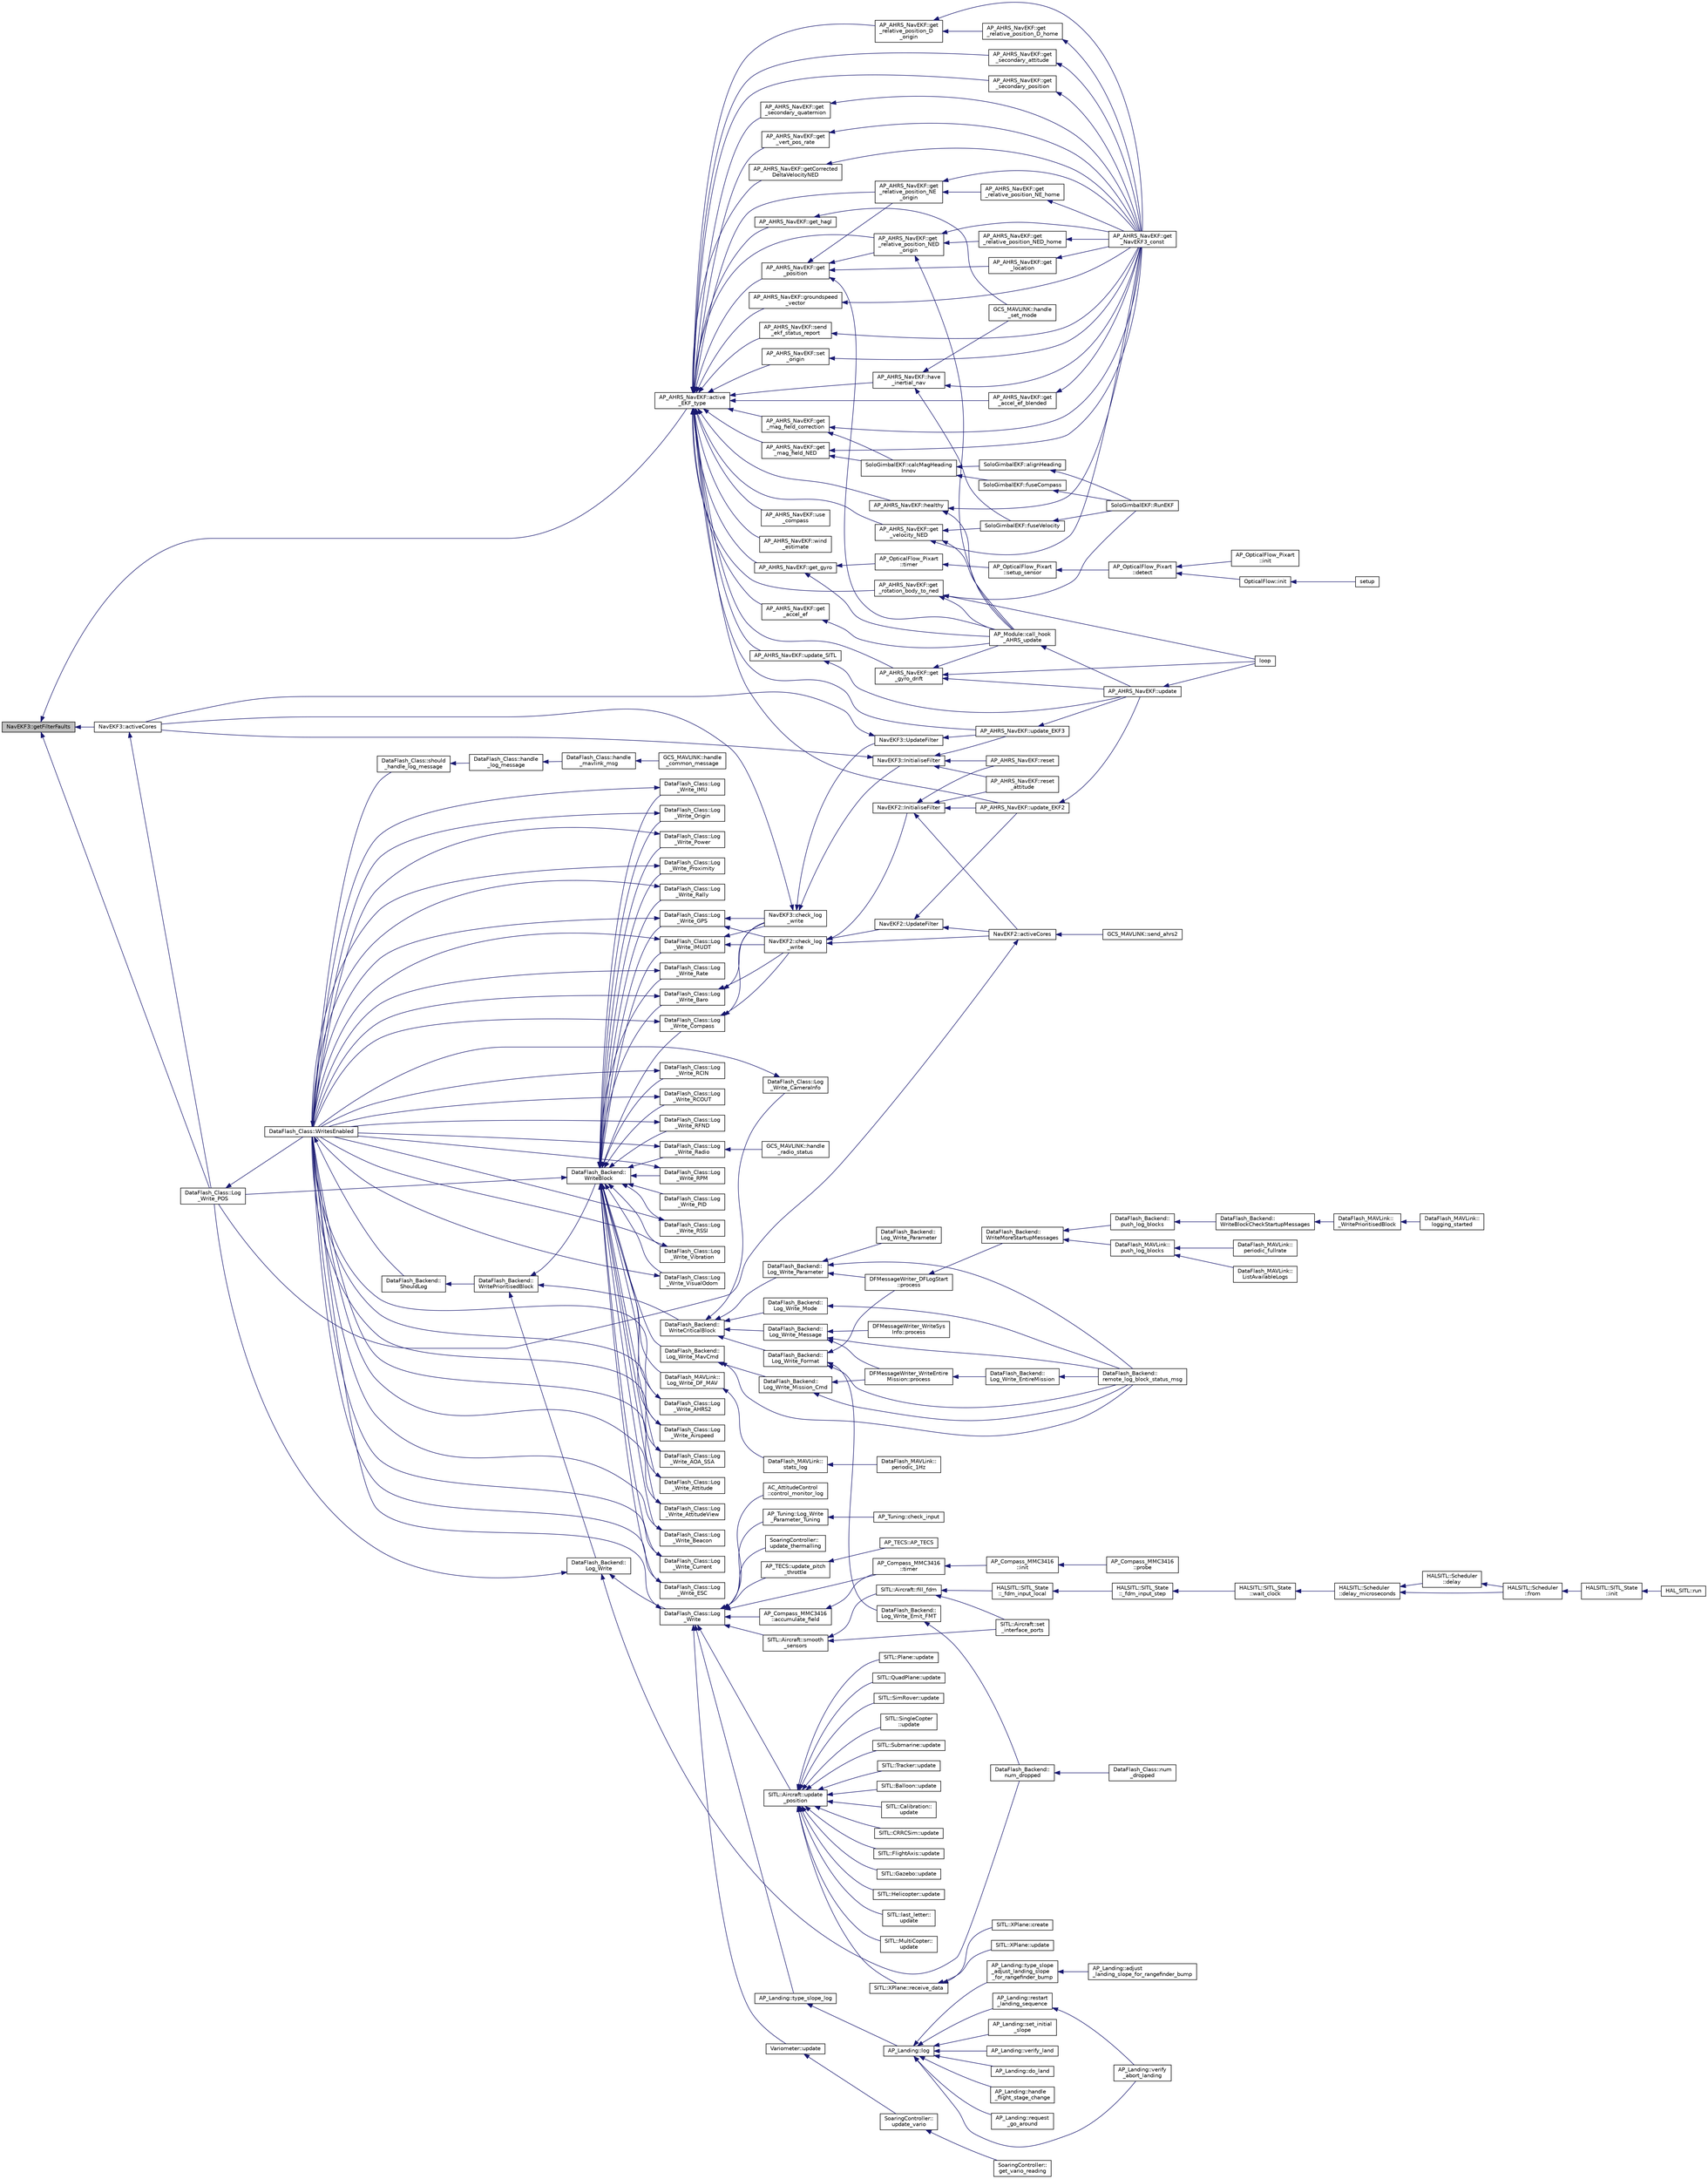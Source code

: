 digraph "NavEKF3::getFilterFaults"
{
 // INTERACTIVE_SVG=YES
  edge [fontname="Helvetica",fontsize="10",labelfontname="Helvetica",labelfontsize="10"];
  node [fontname="Helvetica",fontsize="10",shape=record];
  rankdir="LR";
  Node1 [label="NavEKF3::getFilterFaults",height=0.2,width=0.4,color="black", fillcolor="grey75", style="filled", fontcolor="black"];
  Node1 -> Node2 [dir="back",color="midnightblue",fontsize="10",style="solid",fontname="Helvetica"];
  Node2 [label="AP_AHRS_NavEKF::active\l_EKF_type",height=0.2,width=0.4,color="black", fillcolor="white", style="filled",URL="$classAP__AHRS__NavEKF.html#ac849e412241650c1161a3fec6c1fa822"];
  Node2 -> Node3 [dir="back",color="midnightblue",fontsize="10",style="solid",fontname="Helvetica"];
  Node3 [label="AP_AHRS_NavEKF::get\l_accel_ef",height=0.2,width=0.4,color="black", fillcolor="white", style="filled",URL="$classAP__AHRS__NavEKF.html#a82799df5d89a59f69be9260a5ad042b7"];
  Node3 -> Node4 [dir="back",color="midnightblue",fontsize="10",style="solid",fontname="Helvetica"];
  Node4 [label="AP_Module::call_hook\l_AHRS_update",height=0.2,width=0.4,color="black", fillcolor="white", style="filled",URL="$classAP__Module.html#a9b4f06b2556a122f11b92b7b29d462c4"];
  Node4 -> Node5 [dir="back",color="midnightblue",fontsize="10",style="solid",fontname="Helvetica"];
  Node5 [label="AP_AHRS_NavEKF::update",height=0.2,width=0.4,color="black", fillcolor="white", style="filled",URL="$classAP__AHRS__NavEKF.html#ac8111979c5dc37a55b2c50818534ea52"];
  Node5 -> Node6 [dir="back",color="midnightblue",fontsize="10",style="solid",fontname="Helvetica"];
  Node6 [label="loop",height=0.2,width=0.4,color="black", fillcolor="white", style="filled",URL="$AHRS__Test_8cpp.html#afe461d27b9c48d5921c00d521181f12f"];
  Node2 -> Node7 [dir="back",color="midnightblue",fontsize="10",style="solid",fontname="Helvetica"];
  Node7 [label="AP_AHRS_NavEKF::get\l_accel_ef_blended",height=0.2,width=0.4,color="black", fillcolor="white", style="filled",URL="$classAP__AHRS__NavEKF.html#a29f2bfb30bc3055de826a917ff6da4c0"];
  Node7 -> Node8 [dir="back",color="midnightblue",fontsize="10",style="solid",fontname="Helvetica"];
  Node8 [label="AP_AHRS_NavEKF::get\l_NavEKF3_const",height=0.2,width=0.4,color="black", fillcolor="white", style="filled",URL="$classAP__AHRS__NavEKF.html#add98225e5350abab51cccd311f5496c3"];
  Node2 -> Node9 [dir="back",color="midnightblue",fontsize="10",style="solid",fontname="Helvetica"];
  Node9 [label="AP_AHRS_NavEKF::get_gyro",height=0.2,width=0.4,color="black", fillcolor="white", style="filled",URL="$classAP__AHRS__NavEKF.html#a86244462b889fe1b5a69c438a2cdbd46"];
  Node9 -> Node4 [dir="back",color="midnightblue",fontsize="10",style="solid",fontname="Helvetica"];
  Node9 -> Node10 [dir="back",color="midnightblue",fontsize="10",style="solid",fontname="Helvetica"];
  Node10 [label="AP_OpticalFlow_Pixart\l::timer",height=0.2,width=0.4,color="black", fillcolor="white", style="filled",URL="$classAP__OpticalFlow__Pixart.html#aa5a9a9181bb1cc9339052a67274c379f"];
  Node10 -> Node11 [dir="back",color="midnightblue",fontsize="10",style="solid",fontname="Helvetica"];
  Node11 [label="AP_OpticalFlow_Pixart\l::setup_sensor",height=0.2,width=0.4,color="black", fillcolor="white", style="filled",URL="$classAP__OpticalFlow__Pixart.html#aea9f11acda2429444b7726d70f1ec947"];
  Node11 -> Node12 [dir="back",color="midnightblue",fontsize="10",style="solid",fontname="Helvetica"];
  Node12 [label="AP_OpticalFlow_Pixart\l::detect",height=0.2,width=0.4,color="black", fillcolor="white", style="filled",URL="$classAP__OpticalFlow__Pixart.html#afec8fda2ea0fbe200eb0a3f3b8630838"];
  Node12 -> Node13 [dir="back",color="midnightblue",fontsize="10",style="solid",fontname="Helvetica"];
  Node13 [label="AP_OpticalFlow_Pixart\l::init",height=0.2,width=0.4,color="black", fillcolor="white", style="filled",URL="$classAP__OpticalFlow__Pixart.html#abfa444a6b73d762c4e920943035411b0"];
  Node12 -> Node14 [dir="back",color="midnightblue",fontsize="10",style="solid",fontname="Helvetica"];
  Node14 [label="OpticalFlow::init",height=0.2,width=0.4,color="black", fillcolor="white", style="filled",URL="$classOpticalFlow.html#a38bb66f6104e140e3ca46aa1129c43ae"];
  Node14 -> Node15 [dir="back",color="midnightblue",fontsize="10",style="solid",fontname="Helvetica"];
  Node15 [label="setup",height=0.2,width=0.4,color="black", fillcolor="white", style="filled",URL="$AP__OpticalFlow__test_8cpp.html#a4fc01d736fe50cf5b977f755b675f11d"];
  Node2 -> Node16 [dir="back",color="midnightblue",fontsize="10",style="solid",fontname="Helvetica"];
  Node16 [label="AP_AHRS_NavEKF::get\l_gyro_drift",height=0.2,width=0.4,color="black", fillcolor="white", style="filled",URL="$classAP__AHRS__NavEKF.html#a355d8890ddfaadaa9d8f694f780afbe6"];
  Node16 -> Node4 [dir="back",color="midnightblue",fontsize="10",style="solid",fontname="Helvetica"];
  Node16 -> Node6 [dir="back",color="midnightblue",fontsize="10",style="solid",fontname="Helvetica"];
  Node16 -> Node5 [dir="back",color="midnightblue",fontsize="10",style="solid",fontname="Helvetica"];
  Node2 -> Node17 [dir="back",color="midnightblue",fontsize="10",style="solid",fontname="Helvetica"];
  Node17 [label="AP_AHRS_NavEKF::get_hagl",height=0.2,width=0.4,color="black", fillcolor="white", style="filled",URL="$classAP__AHRS__NavEKF.html#a8373c6e3ed25185ed2442ee77d9a622c"];
  Node17 -> Node18 [dir="back",color="midnightblue",fontsize="10",style="solid",fontname="Helvetica"];
  Node18 [label="GCS_MAVLINK::handle\l_set_mode",height=0.2,width=0.4,color="black", fillcolor="white", style="filled",URL="$structGCS__MAVLINK.html#a284d41b2654611c5ca0041a2913dced8"];
  Node2 -> Node19 [dir="back",color="midnightblue",fontsize="10",style="solid",fontname="Helvetica"];
  Node19 [label="AP_AHRS_NavEKF::get\l_mag_field_correction",height=0.2,width=0.4,color="black", fillcolor="white", style="filled",URL="$classAP__AHRS__NavEKF.html#a27b7fa53666efbe33a5b30ec75d060b4"];
  Node19 -> Node20 [dir="back",color="midnightblue",fontsize="10",style="solid",fontname="Helvetica"];
  Node20 [label="SoloGimbalEKF::calcMagHeading\lInnov",height=0.2,width=0.4,color="black", fillcolor="white", style="filled",URL="$classSoloGimbalEKF.html#a84f878df87ed6057c63306b2c16e8c22"];
  Node20 -> Node21 [dir="back",color="midnightblue",fontsize="10",style="solid",fontname="Helvetica"];
  Node21 [label="SoloGimbalEKF::fuseCompass",height=0.2,width=0.4,color="black", fillcolor="white", style="filled",URL="$classSoloGimbalEKF.html#af7f8f4cca1a21c25d200b9360d669578"];
  Node21 -> Node22 [dir="back",color="midnightblue",fontsize="10",style="solid",fontname="Helvetica"];
  Node22 [label="SoloGimbalEKF::RunEKF",height=0.2,width=0.4,color="black", fillcolor="white", style="filled",URL="$classSoloGimbalEKF.html#a3be12acb5c78532662967b12d611800b"];
  Node20 -> Node23 [dir="back",color="midnightblue",fontsize="10",style="solid",fontname="Helvetica"];
  Node23 [label="SoloGimbalEKF::alignHeading",height=0.2,width=0.4,color="black", fillcolor="white", style="filled",URL="$classSoloGimbalEKF.html#ae3a2e7a2ef3021289c6919ab9613fe14"];
  Node23 -> Node22 [dir="back",color="midnightblue",fontsize="10",style="solid",fontname="Helvetica"];
  Node19 -> Node8 [dir="back",color="midnightblue",fontsize="10",style="solid",fontname="Helvetica"];
  Node2 -> Node24 [dir="back",color="midnightblue",fontsize="10",style="solid",fontname="Helvetica"];
  Node24 [label="AP_AHRS_NavEKF::get\l_mag_field_NED",height=0.2,width=0.4,color="black", fillcolor="white", style="filled",URL="$classAP__AHRS__NavEKF.html#a6017bcccb0a11f039b2f8e052ea2b263"];
  Node24 -> Node20 [dir="back",color="midnightblue",fontsize="10",style="solid",fontname="Helvetica"];
  Node24 -> Node8 [dir="back",color="midnightblue",fontsize="10",style="solid",fontname="Helvetica"];
  Node2 -> Node25 [dir="back",color="midnightblue",fontsize="10",style="solid",fontname="Helvetica"];
  Node25 [label="AP_AHRS_NavEKF::get\l_position",height=0.2,width=0.4,color="black", fillcolor="white", style="filled",URL="$classAP__AHRS__NavEKF.html#a5b5c5de012442fd1c6c2f66b5148d313"];
  Node25 -> Node4 [dir="back",color="midnightblue",fontsize="10",style="solid",fontname="Helvetica"];
  Node25 -> Node26 [dir="back",color="midnightblue",fontsize="10",style="solid",fontname="Helvetica"];
  Node26 [label="AP_AHRS_NavEKF::get\l_location",height=0.2,width=0.4,color="black", fillcolor="white", style="filled",URL="$classAP__AHRS__NavEKF.html#a150ada6f732ef9a5ad2327047079511c"];
  Node26 -> Node8 [dir="back",color="midnightblue",fontsize="10",style="solid",fontname="Helvetica"];
  Node25 -> Node27 [dir="back",color="midnightblue",fontsize="10",style="solid",fontname="Helvetica"];
  Node27 [label="AP_AHRS_NavEKF::get\l_relative_position_NE\l_origin",height=0.2,width=0.4,color="black", fillcolor="white", style="filled",URL="$classAP__AHRS__NavEKF.html#a1fb251549023b8cbf53ac13f223a1db2"];
  Node27 -> Node8 [dir="back",color="midnightblue",fontsize="10",style="solid",fontname="Helvetica"];
  Node27 -> Node28 [dir="back",color="midnightblue",fontsize="10",style="solid",fontname="Helvetica"];
  Node28 [label="AP_AHRS_NavEKF::get\l_relative_position_NE_home",height=0.2,width=0.4,color="black", fillcolor="white", style="filled",URL="$classAP__AHRS__NavEKF.html#ac0db6af5f979f5111e987d2f1e608237"];
  Node28 -> Node8 [dir="back",color="midnightblue",fontsize="10",style="solid",fontname="Helvetica"];
  Node25 -> Node29 [dir="back",color="midnightblue",fontsize="10",style="solid",fontname="Helvetica"];
  Node29 [label="AP_AHRS_NavEKF::get\l_relative_position_NED\l_origin",height=0.2,width=0.4,color="black", fillcolor="white", style="filled",URL="$classAP__AHRS__NavEKF.html#afa4fa1dd44e6365ce70edf09fa359cb5"];
  Node29 -> Node4 [dir="back",color="midnightblue",fontsize="10",style="solid",fontname="Helvetica"];
  Node29 -> Node8 [dir="back",color="midnightblue",fontsize="10",style="solid",fontname="Helvetica"];
  Node29 -> Node30 [dir="back",color="midnightblue",fontsize="10",style="solid",fontname="Helvetica"];
  Node30 [label="AP_AHRS_NavEKF::get\l_relative_position_NED_home",height=0.2,width=0.4,color="black", fillcolor="white", style="filled",URL="$classAP__AHRS__NavEKF.html#a9f75e1cc7913ff2b730d6fc6b3a5fa71"];
  Node30 -> Node8 [dir="back",color="midnightblue",fontsize="10",style="solid",fontname="Helvetica"];
  Node2 -> Node31 [dir="back",color="midnightblue",fontsize="10",style="solid",fontname="Helvetica"];
  Node31 [label="AP_AHRS_NavEKF::get\l_relative_position_D\l_origin",height=0.2,width=0.4,color="black", fillcolor="white", style="filled",URL="$classAP__AHRS__NavEKF.html#ab68965d5fecbacf68d3e1a5180d944d2"];
  Node31 -> Node8 [dir="back",color="midnightblue",fontsize="10",style="solid",fontname="Helvetica"];
  Node31 -> Node32 [dir="back",color="midnightblue",fontsize="10",style="solid",fontname="Helvetica"];
  Node32 [label="AP_AHRS_NavEKF::get\l_relative_position_D_home",height=0.2,width=0.4,color="black", fillcolor="white", style="filled",URL="$classAP__AHRS__NavEKF.html#acf8913fdd3d47c9b2cfcdda9d4e27268"];
  Node32 -> Node8 [dir="back",color="midnightblue",fontsize="10",style="solid",fontname="Helvetica"];
  Node2 -> Node27 [dir="back",color="midnightblue",fontsize="10",style="solid",fontname="Helvetica"];
  Node2 -> Node29 [dir="back",color="midnightblue",fontsize="10",style="solid",fontname="Helvetica"];
  Node2 -> Node33 [dir="back",color="midnightblue",fontsize="10",style="solid",fontname="Helvetica"];
  Node33 [label="AP_AHRS_NavEKF::get\l_rotation_body_to_ned",height=0.2,width=0.4,color="black", fillcolor="white", style="filled",URL="$classAP__AHRS__NavEKF.html#aff714e3660c8c45c9974ce94a4be4a4e"];
  Node33 -> Node4 [dir="back",color="midnightblue",fontsize="10",style="solid",fontname="Helvetica"];
  Node33 -> Node6 [dir="back",color="midnightblue",fontsize="10",style="solid",fontname="Helvetica"];
  Node33 -> Node22 [dir="back",color="midnightblue",fontsize="10",style="solid",fontname="Helvetica"];
  Node2 -> Node34 [dir="back",color="midnightblue",fontsize="10",style="solid",fontname="Helvetica"];
  Node34 [label="AP_AHRS_NavEKF::get\l_secondary_attitude",height=0.2,width=0.4,color="black", fillcolor="white", style="filled",URL="$classAP__AHRS__NavEKF.html#aef087033d882846f22b9e0bf9c34240d"];
  Node34 -> Node8 [dir="back",color="midnightblue",fontsize="10",style="solid",fontname="Helvetica"];
  Node2 -> Node35 [dir="back",color="midnightblue",fontsize="10",style="solid",fontname="Helvetica"];
  Node35 [label="AP_AHRS_NavEKF::get\l_secondary_position",height=0.2,width=0.4,color="black", fillcolor="white", style="filled",URL="$classAP__AHRS__NavEKF.html#adbe4267ea6338efa2f64de08750780a0"];
  Node35 -> Node8 [dir="back",color="midnightblue",fontsize="10",style="solid",fontname="Helvetica"];
  Node2 -> Node36 [dir="back",color="midnightblue",fontsize="10",style="solid",fontname="Helvetica"];
  Node36 [label="AP_AHRS_NavEKF::get\l_secondary_quaternion",height=0.2,width=0.4,color="black", fillcolor="white", style="filled",URL="$classAP__AHRS__NavEKF.html#ac1f39ebe61ba7f1956ab5747c0451a6f"];
  Node36 -> Node8 [dir="back",color="midnightblue",fontsize="10",style="solid",fontname="Helvetica"];
  Node2 -> Node37 [dir="back",color="midnightblue",fontsize="10",style="solid",fontname="Helvetica"];
  Node37 [label="AP_AHRS_NavEKF::get\l_velocity_NED",height=0.2,width=0.4,color="black", fillcolor="white", style="filled",URL="$classAP__AHRS__NavEKF.html#a908ee6995ad1a06f8c9c88d8f185c1af"];
  Node37 -> Node4 [dir="back",color="midnightblue",fontsize="10",style="solid",fontname="Helvetica"];
  Node37 -> Node38 [dir="back",color="midnightblue",fontsize="10",style="solid",fontname="Helvetica"];
  Node38 [label="SoloGimbalEKF::fuseVelocity",height=0.2,width=0.4,color="black", fillcolor="white", style="filled",URL="$classSoloGimbalEKF.html#acf9347b040240a93a22842552f989349"];
  Node38 -> Node22 [dir="back",color="midnightblue",fontsize="10",style="solid",fontname="Helvetica"];
  Node37 -> Node8 [dir="back",color="midnightblue",fontsize="10",style="solid",fontname="Helvetica"];
  Node2 -> Node39 [dir="back",color="midnightblue",fontsize="10",style="solid",fontname="Helvetica"];
  Node39 [label="AP_AHRS_NavEKF::get\l_vert_pos_rate",height=0.2,width=0.4,color="black", fillcolor="white", style="filled",URL="$classAP__AHRS__NavEKF.html#a483ebf1677be7ff0cace1ae5cd2556f5"];
  Node39 -> Node8 [dir="back",color="midnightblue",fontsize="10",style="solid",fontname="Helvetica"];
  Node2 -> Node40 [dir="back",color="midnightblue",fontsize="10",style="solid",fontname="Helvetica"];
  Node40 [label="AP_AHRS_NavEKF::getCorrected\lDeltaVelocityNED",height=0.2,width=0.4,color="black", fillcolor="white", style="filled",URL="$classAP__AHRS__NavEKF.html#a21c35d20e8bb65fbad2c091838aff277"];
  Node40 -> Node8 [dir="back",color="midnightblue",fontsize="10",style="solid",fontname="Helvetica"];
  Node2 -> Node41 [dir="back",color="midnightblue",fontsize="10",style="solid",fontname="Helvetica"];
  Node41 [label="AP_AHRS_NavEKF::groundspeed\l_vector",height=0.2,width=0.4,color="black", fillcolor="white", style="filled",URL="$classAP__AHRS__NavEKF.html#a56c19fe2f116a96d6578cc4730f5d455"];
  Node41 -> Node8 [dir="back",color="midnightblue",fontsize="10",style="solid",fontname="Helvetica"];
  Node2 -> Node42 [dir="back",color="midnightblue",fontsize="10",style="solid",fontname="Helvetica"];
  Node42 [label="AP_AHRS_NavEKF::have\l_inertial_nav",height=0.2,width=0.4,color="black", fillcolor="white", style="filled",URL="$classAP__AHRS__NavEKF.html#a7933552ae34a7fd8fdfc1e51a4e2fad6"];
  Node42 -> Node38 [dir="back",color="midnightblue",fontsize="10",style="solid",fontname="Helvetica"];
  Node42 -> Node8 [dir="back",color="midnightblue",fontsize="10",style="solid",fontname="Helvetica"];
  Node42 -> Node18 [dir="back",color="midnightblue",fontsize="10",style="solid",fontname="Helvetica"];
  Node2 -> Node43 [dir="back",color="midnightblue",fontsize="10",style="solid",fontname="Helvetica"];
  Node43 [label="AP_AHRS_NavEKF::healthy",height=0.2,width=0.4,color="black", fillcolor="white", style="filled",URL="$classAP__AHRS__NavEKF.html#a0c8df7f951ef7dc0fad762821c6b624c"];
  Node43 -> Node4 [dir="back",color="midnightblue",fontsize="10",style="solid",fontname="Helvetica"];
  Node43 -> Node8 [dir="back",color="midnightblue",fontsize="10",style="solid",fontname="Helvetica"];
  Node2 -> Node44 [dir="back",color="midnightblue",fontsize="10",style="solid",fontname="Helvetica"];
  Node44 [label="AP_AHRS_NavEKF::send\l_ekf_status_report",height=0.2,width=0.4,color="black", fillcolor="white", style="filled",URL="$classAP__AHRS__NavEKF.html#a485acca0d81766837300bc1c8feecf90"];
  Node44 -> Node8 [dir="back",color="midnightblue",fontsize="10",style="solid",fontname="Helvetica"];
  Node2 -> Node45 [dir="back",color="midnightblue",fontsize="10",style="solid",fontname="Helvetica"];
  Node45 [label="AP_AHRS_NavEKF::set\l_origin",height=0.2,width=0.4,color="black", fillcolor="white", style="filled",URL="$classAP__AHRS__NavEKF.html#ad4132c9b9b70c061179a31f24a388ecc"];
  Node45 -> Node8 [dir="back",color="midnightblue",fontsize="10",style="solid",fontname="Helvetica"];
  Node2 -> Node46 [dir="back",color="midnightblue",fontsize="10",style="solid",fontname="Helvetica"];
  Node46 [label="AP_AHRS_NavEKF::update_EKF2",height=0.2,width=0.4,color="black", fillcolor="white", style="filled",URL="$classAP__AHRS__NavEKF.html#a0187c6d3d4348b002a204c05d3e94b07"];
  Node46 -> Node5 [dir="back",color="midnightblue",fontsize="10",style="solid",fontname="Helvetica"];
  Node2 -> Node47 [dir="back",color="midnightblue",fontsize="10",style="solid",fontname="Helvetica"];
  Node47 [label="AP_AHRS_NavEKF::update_EKF3",height=0.2,width=0.4,color="black", fillcolor="white", style="filled",URL="$classAP__AHRS__NavEKF.html#a324160404f12959e955554f5aed26459"];
  Node47 -> Node5 [dir="back",color="midnightblue",fontsize="10",style="solid",fontname="Helvetica"];
  Node2 -> Node48 [dir="back",color="midnightblue",fontsize="10",style="solid",fontname="Helvetica"];
  Node48 [label="AP_AHRS_NavEKF::update_SITL",height=0.2,width=0.4,color="black", fillcolor="white", style="filled",URL="$classAP__AHRS__NavEKF.html#a5924a6c3f6301730272f01350eac6233"];
  Node48 -> Node5 [dir="back",color="midnightblue",fontsize="10",style="solid",fontname="Helvetica"];
  Node2 -> Node49 [dir="back",color="midnightblue",fontsize="10",style="solid",fontname="Helvetica"];
  Node49 [label="AP_AHRS_NavEKF::use\l_compass",height=0.2,width=0.4,color="black", fillcolor="white", style="filled",URL="$classAP__AHRS__NavEKF.html#a4c1d09f4fe08c39172f7e6baab40cad2"];
  Node2 -> Node50 [dir="back",color="midnightblue",fontsize="10",style="solid",fontname="Helvetica"];
  Node50 [label="AP_AHRS_NavEKF::wind\l_estimate",height=0.2,width=0.4,color="black", fillcolor="white", style="filled",URL="$classAP__AHRS__NavEKF.html#a26168a6f7f3da768ae76083b5edc05b0"];
  Node1 -> Node51 [dir="back",color="midnightblue",fontsize="10",style="solid",fontname="Helvetica"];
  Node51 [label="NavEKF3::activeCores",height=0.2,width=0.4,color="black", fillcolor="white", style="filled",URL="$classNavEKF3.html#a3e1f50ad977a17222fcd7a6851b0f2ec"];
  Node51 -> Node52 [dir="back",color="midnightblue",fontsize="10",style="solid",fontname="Helvetica"];
  Node52 [label="DataFlash_Class::Log\l_Write_POS",height=0.2,width=0.4,color="black", fillcolor="white", style="filled",URL="$classDataFlash__Class.html#a46e58faaa53c44516433f6bb7bde4163"];
  Node52 -> Node53 [dir="back",color="midnightblue",fontsize="10",style="solid",fontname="Helvetica"];
  Node53 [label="DataFlash_Class::WritesEnabled",height=0.2,width=0.4,color="black", fillcolor="white", style="filled",URL="$classDataFlash__Class.html#a680528ccef337901407a125439e1f397"];
  Node53 -> Node54 [dir="back",color="midnightblue",fontsize="10",style="solid",fontname="Helvetica"];
  Node54 [label="DataFlash_Class::should\l_handle_log_message",height=0.2,width=0.4,color="black", fillcolor="white", style="filled",URL="$classDataFlash__Class.html#a1f5e7a1ba369422c7df05cd384019b0e"];
  Node54 -> Node55 [dir="back",color="midnightblue",fontsize="10",style="solid",fontname="Helvetica"];
  Node55 [label="DataFlash_Class::handle\l_log_message",height=0.2,width=0.4,color="black", fillcolor="white", style="filled",URL="$classDataFlash__Class.html#a54a0f06df82820b62ec798a212821d25"];
  Node55 -> Node56 [dir="back",color="midnightblue",fontsize="10",style="solid",fontname="Helvetica"];
  Node56 [label="DataFlash_Class::handle\l_mavlink_msg",height=0.2,width=0.4,color="black", fillcolor="white", style="filled",URL="$classDataFlash__Class.html#a06ce95acf59edd4dd3b8aa7246913e7a"];
  Node56 -> Node57 [dir="back",color="midnightblue",fontsize="10",style="solid",fontname="Helvetica"];
  Node57 [label="GCS_MAVLINK::handle\l_common_message",height=0.2,width=0.4,color="black", fillcolor="white", style="filled",URL="$structGCS__MAVLINK.html#a13da94a2548ade6552a5250eb3251e89"];
  Node53 -> Node58 [dir="back",color="midnightblue",fontsize="10",style="solid",fontname="Helvetica"];
  Node58 [label="DataFlash_Backend::\lShouldLog",height=0.2,width=0.4,color="black", fillcolor="white", style="filled",URL="$classDataFlash__Backend.html#ae29c274eff677e46bb9e404656194789"];
  Node58 -> Node59 [dir="back",color="midnightblue",fontsize="10",style="solid",fontname="Helvetica"];
  Node59 [label="DataFlash_Backend::\lWritePrioritisedBlock",height=0.2,width=0.4,color="black", fillcolor="white", style="filled",URL="$classDataFlash__Backend.html#a70bd07e118265442caab0d742cb06abc"];
  Node59 -> Node60 [dir="back",color="midnightblue",fontsize="10",style="solid",fontname="Helvetica"];
  Node60 [label="DataFlash_Backend::\lLog_Write",height=0.2,width=0.4,color="black", fillcolor="white", style="filled",URL="$classDataFlash__Backend.html#a701111d46c96bfab23971267f325ddd3"];
  Node60 -> Node61 [dir="back",color="midnightblue",fontsize="10",style="solid",fontname="Helvetica"];
  Node61 [label="DataFlash_Class::Log\l_Write",height=0.2,width=0.4,color="black", fillcolor="white", style="filled",URL="$classDataFlash__Class.html#a379c836ed19feeac263fcd994b60226b"];
  Node61 -> Node62 [dir="back",color="midnightblue",fontsize="10",style="solid",fontname="Helvetica"];
  Node62 [label="AP_Compass_MMC3416\l::accumulate_field",height=0.2,width=0.4,color="black", fillcolor="white", style="filled",URL="$classAP__Compass__MMC3416.html#aa81525e474696e469db55ad9712a1b4f"];
  Node62 -> Node63 [dir="back",color="midnightblue",fontsize="10",style="solid",fontname="Helvetica"];
  Node63 [label="AP_Compass_MMC3416\l::timer",height=0.2,width=0.4,color="black", fillcolor="white", style="filled",URL="$classAP__Compass__MMC3416.html#a8b5b61173af45f3892c51bbeda783190"];
  Node63 -> Node64 [dir="back",color="midnightblue",fontsize="10",style="solid",fontname="Helvetica"];
  Node64 [label="AP_Compass_MMC3416\l::init",height=0.2,width=0.4,color="black", fillcolor="white", style="filled",URL="$classAP__Compass__MMC3416.html#af9749d12b13a50641e4c2b7b8b702ac2"];
  Node64 -> Node65 [dir="back",color="midnightblue",fontsize="10",style="solid",fontname="Helvetica"];
  Node65 [label="AP_Compass_MMC3416\l::probe",height=0.2,width=0.4,color="black", fillcolor="white", style="filled",URL="$classAP__Compass__MMC3416.html#a45317bd66ff02b0b69e17221ff572261"];
  Node61 -> Node66 [dir="back",color="midnightblue",fontsize="10",style="solid",fontname="Helvetica"];
  Node66 [label="AC_AttitudeControl\l::control_monitor_log",height=0.2,width=0.4,color="black", fillcolor="white", style="filled",URL="$classAC__AttitudeControl.html#a24124a33c8cd7a9cd575d0c16a1e2d5b"];
  Node61 -> Node67 [dir="back",color="midnightblue",fontsize="10",style="solid",fontname="Helvetica"];
  Node67 [label="AP_Tuning::Log_Write\l_Parameter_Tuning",height=0.2,width=0.4,color="black", fillcolor="white", style="filled",URL="$classAP__Tuning.html#abc35074ce5f7c46fbbc644d80c3dc15a"];
  Node67 -> Node68 [dir="back",color="midnightblue",fontsize="10",style="solid",fontname="Helvetica"];
  Node68 [label="AP_Tuning::check_input",height=0.2,width=0.4,color="black", fillcolor="white", style="filled",URL="$classAP__Tuning.html#a26bf8c5e3711e547ce95654ca285fecb"];
  Node61 -> Node69 [dir="back",color="midnightblue",fontsize="10",style="solid",fontname="Helvetica"];
  Node69 [label="SITL::Aircraft::smooth\l_sensors",height=0.2,width=0.4,color="black", fillcolor="white", style="filled",URL="$classSITL_1_1Aircraft.html#a8b835df207c22a4d9bc24b14525ce968"];
  Node69 -> Node70 [dir="back",color="midnightblue",fontsize="10",style="solid",fontname="Helvetica"];
  Node70 [label="SITL::Aircraft::fill_fdm",height=0.2,width=0.4,color="black", fillcolor="white", style="filled",URL="$classSITL_1_1Aircraft.html#a07b38044e8a77d5f48db38e9913e06db"];
  Node70 -> Node71 [dir="back",color="midnightblue",fontsize="10",style="solid",fontname="Helvetica"];
  Node71 [label="HALSITL::SITL_State\l::_fdm_input_local",height=0.2,width=0.4,color="black", fillcolor="white", style="filled",URL="$classHALSITL_1_1SITL__State.html#a141fe78b0702ab2f2ac4cafc221fdb97"];
  Node71 -> Node72 [dir="back",color="midnightblue",fontsize="10",style="solid",fontname="Helvetica"];
  Node72 [label="HALSITL::SITL_State\l::_fdm_input_step",height=0.2,width=0.4,color="black", fillcolor="white", style="filled",URL="$classHALSITL_1_1SITL__State.html#ae31c93a26ca780bb508dded2498e2e93"];
  Node72 -> Node73 [dir="back",color="midnightblue",fontsize="10",style="solid",fontname="Helvetica"];
  Node73 [label="HALSITL::SITL_State\l::wait_clock",height=0.2,width=0.4,color="black", fillcolor="white", style="filled",URL="$classHALSITL_1_1SITL__State.html#a3eeaf330efded46259bbf64fc53e6b9f"];
  Node73 -> Node74 [dir="back",color="midnightblue",fontsize="10",style="solid",fontname="Helvetica"];
  Node74 [label="HALSITL::Scheduler\l::delay_microseconds",height=0.2,width=0.4,color="black", fillcolor="white", style="filled",URL="$classHALSITL_1_1Scheduler.html#a4cffd5bcba0175bf49c7aa75ff3bf09a"];
  Node74 -> Node75 [dir="back",color="midnightblue",fontsize="10",style="solid",fontname="Helvetica"];
  Node75 [label="HALSITL::Scheduler\l::from",height=0.2,width=0.4,color="black", fillcolor="white", style="filled",URL="$classHALSITL_1_1Scheduler.html#a2c3ea70328333081349821921242cb39"];
  Node75 -> Node76 [dir="back",color="midnightblue",fontsize="10",style="solid",fontname="Helvetica"];
  Node76 [label="HALSITL::SITL_State\l::init",height=0.2,width=0.4,color="black", fillcolor="white", style="filled",URL="$classHALSITL_1_1SITL__State.html#a7059cb4e279007aae9b06757a68c15af"];
  Node76 -> Node77 [dir="back",color="midnightblue",fontsize="10",style="solid",fontname="Helvetica"];
  Node77 [label="HAL_SITL::run",height=0.2,width=0.4,color="black", fillcolor="white", style="filled",URL="$classHAL__SITL.html#add0e35ac5a212a6b187c55186c8f026a"];
  Node74 -> Node78 [dir="back",color="midnightblue",fontsize="10",style="solid",fontname="Helvetica"];
  Node78 [label="HALSITL::Scheduler\l::delay",height=0.2,width=0.4,color="black", fillcolor="white", style="filled",URL="$classHALSITL_1_1Scheduler.html#a14f3239ecbb9889823b20dc9de655c2f"];
  Node78 -> Node75 [dir="back",color="midnightblue",fontsize="10",style="solid",fontname="Helvetica"];
  Node70 -> Node79 [dir="back",color="midnightblue",fontsize="10",style="solid",fontname="Helvetica"];
  Node79 [label="SITL::Aircraft::set\l_interface_ports",height=0.2,width=0.4,color="black", fillcolor="white", style="filled",URL="$classSITL_1_1Aircraft.html#a061f04e9f5bc75cc1f250a4e7c3d8421"];
  Node69 -> Node79 [dir="back",color="midnightblue",fontsize="10",style="solid",fontname="Helvetica"];
  Node61 -> Node63 [dir="back",color="midnightblue",fontsize="10",style="solid",fontname="Helvetica"];
  Node61 -> Node80 [dir="back",color="midnightblue",fontsize="10",style="solid",fontname="Helvetica"];
  Node80 [label="AP_Landing::type_slope_log",height=0.2,width=0.4,color="black", fillcolor="white", style="filled",URL="$classAP__Landing.html#ac0b5a7424b989984441d47159f9e691c"];
  Node80 -> Node81 [dir="back",color="midnightblue",fontsize="10",style="solid",fontname="Helvetica"];
  Node81 [label="AP_Landing::log",height=0.2,width=0.4,color="black", fillcolor="white", style="filled",URL="$classAP__Landing.html#afbaa15e50629185cb1c1dcb1c41289d8"];
  Node81 -> Node82 [dir="back",color="midnightblue",fontsize="10",style="solid",fontname="Helvetica"];
  Node82 [label="AP_Landing::do_land",height=0.2,width=0.4,color="black", fillcolor="white", style="filled",URL="$classAP__Landing.html#ac7cb51eaa69d1bed262223b56ee2c4ce"];
  Node81 -> Node83 [dir="back",color="midnightblue",fontsize="10",style="solid",fontname="Helvetica"];
  Node83 [label="AP_Landing::handle\l_flight_stage_change",height=0.2,width=0.4,color="black", fillcolor="white", style="filled",URL="$classAP__Landing.html#a9f6d861fd1bf8df96c061931179095c0"];
  Node81 -> Node84 [dir="back",color="midnightblue",fontsize="10",style="solid",fontname="Helvetica"];
  Node84 [label="AP_Landing::request\l_go_around",height=0.2,width=0.4,color="black", fillcolor="white", style="filled",URL="$classAP__Landing.html#afc506451afaaca18bebe5746f1caf448"];
  Node81 -> Node85 [dir="back",color="midnightblue",fontsize="10",style="solid",fontname="Helvetica"];
  Node85 [label="AP_Landing::restart\l_landing_sequence",height=0.2,width=0.4,color="black", fillcolor="white", style="filled",URL="$classAP__Landing.html#a4cb652398231c274e6061aa6b211366b"];
  Node85 -> Node86 [dir="back",color="midnightblue",fontsize="10",style="solid",fontname="Helvetica"];
  Node86 [label="AP_Landing::verify\l_abort_landing",height=0.2,width=0.4,color="black", fillcolor="white", style="filled",URL="$classAP__Landing.html#a23d5d937afe630bfa1d3eeea5d767e4b"];
  Node81 -> Node87 [dir="back",color="midnightblue",fontsize="10",style="solid",fontname="Helvetica"];
  Node87 [label="AP_Landing::set_initial\l_slope",height=0.2,width=0.4,color="black", fillcolor="white", style="filled",URL="$classAP__Landing.html#a7e905f0cb574cb49a778b18906362736"];
  Node81 -> Node88 [dir="back",color="midnightblue",fontsize="10",style="solid",fontname="Helvetica"];
  Node88 [label="AP_Landing::type_slope\l_adjust_landing_slope\l_for_rangefinder_bump",height=0.2,width=0.4,color="black", fillcolor="white", style="filled",URL="$classAP__Landing.html#a68317a4d27e65aadc7013a9363da5ce3"];
  Node88 -> Node89 [dir="back",color="midnightblue",fontsize="10",style="solid",fontname="Helvetica"];
  Node89 [label="AP_Landing::adjust\l_landing_slope_for_rangefinder_bump",height=0.2,width=0.4,color="black", fillcolor="white", style="filled",URL="$classAP__Landing.html#aca701ba52726269447500bdf654b3b10"];
  Node81 -> Node86 [dir="back",color="midnightblue",fontsize="10",style="solid",fontname="Helvetica"];
  Node81 -> Node90 [dir="back",color="midnightblue",fontsize="10",style="solid",fontname="Helvetica"];
  Node90 [label="AP_Landing::verify_land",height=0.2,width=0.4,color="black", fillcolor="white", style="filled",URL="$classAP__Landing.html#afdbc34de818b9cb366336c23660fd495"];
  Node61 -> Node91 [dir="back",color="midnightblue",fontsize="10",style="solid",fontname="Helvetica"];
  Node91 [label="Variometer::update",height=0.2,width=0.4,color="black", fillcolor="white", style="filled",URL="$classVariometer.html#ae8429634659d6e7f64a64992380e7b2b"];
  Node91 -> Node92 [dir="back",color="midnightblue",fontsize="10",style="solid",fontname="Helvetica"];
  Node92 [label="SoaringController::\lupdate_vario",height=0.2,width=0.4,color="black", fillcolor="white", style="filled",URL="$classSoaringController.html#a7adf701742d2ba2f2e699b9e3ce1b955"];
  Node92 -> Node93 [dir="back",color="midnightblue",fontsize="10",style="solid",fontname="Helvetica"];
  Node93 [label="SoaringController::\lget_vario_reading",height=0.2,width=0.4,color="black", fillcolor="white", style="filled",URL="$classSoaringController.html#aea41b313738070dceb7c4953d4873342"];
  Node61 -> Node94 [dir="back",color="midnightblue",fontsize="10",style="solid",fontname="Helvetica"];
  Node94 [label="AP_TECS::update_pitch\l_throttle",height=0.2,width=0.4,color="black", fillcolor="white", style="filled",URL="$classAP__TECS.html#ad9fdee521b36fe15ab8ab06a35717c5a"];
  Node94 -> Node95 [dir="back",color="midnightblue",fontsize="10",style="solid",fontname="Helvetica"];
  Node95 [label="AP_TECS::AP_TECS",height=0.2,width=0.4,color="black", fillcolor="white", style="filled",URL="$classAP__TECS.html#a01d6d2b6f4c4151838115b13020d8990"];
  Node61 -> Node96 [dir="back",color="midnightblue",fontsize="10",style="solid",fontname="Helvetica"];
  Node96 [label="SITL::Aircraft::update\l_position",height=0.2,width=0.4,color="black", fillcolor="white", style="filled",URL="$classSITL_1_1Aircraft.html#a4a72b2c0617cf55b24b062daaae685b9"];
  Node96 -> Node97 [dir="back",color="midnightblue",fontsize="10",style="solid",fontname="Helvetica"];
  Node97 [label="SITL::Balloon::update",height=0.2,width=0.4,color="black", fillcolor="white", style="filled",URL="$classSITL_1_1Balloon.html#a34f5716a3c9ba0805d89dc36656ae90c"];
  Node96 -> Node98 [dir="back",color="midnightblue",fontsize="10",style="solid",fontname="Helvetica"];
  Node98 [label="SITL::Calibration::\lupdate",height=0.2,width=0.4,color="black", fillcolor="white", style="filled",URL="$classSITL_1_1Calibration.html#a0c3f60adfbc5d68ae425883af18b62f4"];
  Node96 -> Node99 [dir="back",color="midnightblue",fontsize="10",style="solid",fontname="Helvetica"];
  Node99 [label="SITL::CRRCSim::update",height=0.2,width=0.4,color="black", fillcolor="white", style="filled",URL="$classSITL_1_1CRRCSim.html#ada236d396837feb2c5efe885ea504f87"];
  Node96 -> Node100 [dir="back",color="midnightblue",fontsize="10",style="solid",fontname="Helvetica"];
  Node100 [label="SITL::FlightAxis::update",height=0.2,width=0.4,color="black", fillcolor="white", style="filled",URL="$classSITL_1_1FlightAxis.html#abea39b8171735bf99ad90267f6be4c42"];
  Node96 -> Node101 [dir="back",color="midnightblue",fontsize="10",style="solid",fontname="Helvetica"];
  Node101 [label="SITL::Gazebo::update",height=0.2,width=0.4,color="black", fillcolor="white", style="filled",URL="$classSITL_1_1Gazebo.html#a120a541070549b98ba4740c91abf97a7"];
  Node96 -> Node102 [dir="back",color="midnightblue",fontsize="10",style="solid",fontname="Helvetica"];
  Node102 [label="SITL::Helicopter::update",height=0.2,width=0.4,color="black", fillcolor="white", style="filled",URL="$classSITL_1_1Helicopter.html#a0e8602ead0fe804552ab7ade9a1b171e"];
  Node96 -> Node103 [dir="back",color="midnightblue",fontsize="10",style="solid",fontname="Helvetica"];
  Node103 [label="SITL::last_letter::\lupdate",height=0.2,width=0.4,color="black", fillcolor="white", style="filled",URL="$classSITL_1_1last__letter.html#ae4e6d3acea9730faa873e8d25b876d19"];
  Node96 -> Node104 [dir="back",color="midnightblue",fontsize="10",style="solid",fontname="Helvetica"];
  Node104 [label="SITL::MultiCopter::\lupdate",height=0.2,width=0.4,color="black", fillcolor="white", style="filled",URL="$classSITL_1_1MultiCopter.html#ad4df8bcd20625ce425cc9d73f9aa6a20"];
  Node96 -> Node105 [dir="back",color="midnightblue",fontsize="10",style="solid",fontname="Helvetica"];
  Node105 [label="SITL::Plane::update",height=0.2,width=0.4,color="black", fillcolor="white", style="filled",URL="$classSITL_1_1Plane.html#a7852409df29e250b1903384d1446930c"];
  Node96 -> Node106 [dir="back",color="midnightblue",fontsize="10",style="solid",fontname="Helvetica"];
  Node106 [label="SITL::QuadPlane::update",height=0.2,width=0.4,color="black", fillcolor="white", style="filled",URL="$classSITL_1_1QuadPlane.html#af9068f0de1894f5afc49481c869e3b6c"];
  Node96 -> Node107 [dir="back",color="midnightblue",fontsize="10",style="solid",fontname="Helvetica"];
  Node107 [label="SITL::SimRover::update",height=0.2,width=0.4,color="black", fillcolor="white", style="filled",URL="$classSITL_1_1SimRover.html#a0692a116e9c7cff78adb0b08b0d571b2"];
  Node96 -> Node108 [dir="back",color="midnightblue",fontsize="10",style="solid",fontname="Helvetica"];
  Node108 [label="SITL::SingleCopter\l::update",height=0.2,width=0.4,color="black", fillcolor="white", style="filled",URL="$classSITL_1_1SingleCopter.html#a07d0997518b86260a6a80b914733d7b5"];
  Node96 -> Node109 [dir="back",color="midnightblue",fontsize="10",style="solid",fontname="Helvetica"];
  Node109 [label="SITL::Submarine::update",height=0.2,width=0.4,color="black", fillcolor="white", style="filled",URL="$classSITL_1_1Submarine.html#ae172876dbb527df84dfb38c9fa383878"];
  Node96 -> Node110 [dir="back",color="midnightblue",fontsize="10",style="solid",fontname="Helvetica"];
  Node110 [label="SITL::Tracker::update",height=0.2,width=0.4,color="black", fillcolor="white", style="filled",URL="$classSITL_1_1Tracker.html#aa2d26c0841ead98b60a9291eb4d74b71"];
  Node96 -> Node111 [dir="back",color="midnightblue",fontsize="10",style="solid",fontname="Helvetica"];
  Node111 [label="SITL::XPlane::receive_data",height=0.2,width=0.4,color="black", fillcolor="white", style="filled",URL="$classSITL_1_1XPlane.html#ab30e1d12c7ebc3699a29f3442804a68b"];
  Node111 -> Node112 [dir="back",color="midnightblue",fontsize="10",style="solid",fontname="Helvetica"];
  Node112 [label="SITL::XPlane::update",height=0.2,width=0.4,color="black", fillcolor="white", style="filled",URL="$classSITL_1_1XPlane.html#abc5e72c8fd3445fcb19b6b1d42ec9970"];
  Node111 -> Node113 [dir="back",color="midnightblue",fontsize="10",style="solid",fontname="Helvetica"];
  Node113 [label="SITL::XPlane::create",height=0.2,width=0.4,color="black", fillcolor="white", style="filled",URL="$classSITL_1_1XPlane.html#a5cbab32f016edeff5108ded953c17cbe"];
  Node61 -> Node114 [dir="back",color="midnightblue",fontsize="10",style="solid",fontname="Helvetica"];
  Node114 [label="SoaringController::\lupdate_thermalling",height=0.2,width=0.4,color="black", fillcolor="white", style="filled",URL="$classSoaringController.html#abfbc693fd6c93da20fb098aedf6fd596"];
  Node61 -> Node53 [dir="back",color="midnightblue",fontsize="10",style="solid",fontname="Helvetica"];
  Node60 -> Node52 [dir="back",color="midnightblue",fontsize="10",style="solid",fontname="Helvetica"];
  Node60 -> Node115 [dir="back",color="midnightblue",fontsize="10",style="solid",fontname="Helvetica"];
  Node115 [label="DataFlash_Backend::\lnum_dropped",height=0.2,width=0.4,color="black", fillcolor="white", style="filled",URL="$classDataFlash__Backend.html#a944c1f573e2cd12e7ff491d48898d446"];
  Node115 -> Node116 [dir="back",color="midnightblue",fontsize="10",style="solid",fontname="Helvetica"];
  Node116 [label="DataFlash_Class::num\l_dropped",height=0.2,width=0.4,color="black", fillcolor="white", style="filled",URL="$classDataFlash__Class.html#a3b01d9a49c319ca3995df9b1649b9249"];
  Node59 -> Node117 [dir="back",color="midnightblue",fontsize="10",style="solid",fontname="Helvetica"];
  Node117 [label="DataFlash_Backend::\lWriteBlock",height=0.2,width=0.4,color="black", fillcolor="white", style="filled",URL="$classDataFlash__Backend.html#aed94b3ad1fd7333ddd7c2e20c3433d52"];
  Node117 -> Node118 [dir="back",color="midnightblue",fontsize="10",style="solid",fontname="Helvetica"];
  Node118 [label="DataFlash_Class::Log\l_Write_AHRS2",height=0.2,width=0.4,color="black", fillcolor="white", style="filled",URL="$classDataFlash__Class.html#ad81bca014959c6b0a6714ea0d83c409f"];
  Node118 -> Node53 [dir="back",color="midnightblue",fontsize="10",style="solid",fontname="Helvetica"];
  Node117 -> Node119 [dir="back",color="midnightblue",fontsize="10",style="solid",fontname="Helvetica"];
  Node119 [label="DataFlash_Class::Log\l_Write_Airspeed",height=0.2,width=0.4,color="black", fillcolor="white", style="filled",URL="$classDataFlash__Class.html#a6a38481f36ae833e7093c41a0e72be31"];
  Node119 -> Node53 [dir="back",color="midnightblue",fontsize="10",style="solid",fontname="Helvetica"];
  Node117 -> Node120 [dir="back",color="midnightblue",fontsize="10",style="solid",fontname="Helvetica"];
  Node120 [label="DataFlash_Class::Log\l_Write_AOA_SSA",height=0.2,width=0.4,color="black", fillcolor="white", style="filled",URL="$classDataFlash__Class.html#a07c6e6dc1aeb58b8f3255a63e0d5a430"];
  Node120 -> Node53 [dir="back",color="midnightblue",fontsize="10",style="solid",fontname="Helvetica"];
  Node117 -> Node121 [dir="back",color="midnightblue",fontsize="10",style="solid",fontname="Helvetica"];
  Node121 [label="DataFlash_Class::Log\l_Write_Attitude",height=0.2,width=0.4,color="black", fillcolor="white", style="filled",URL="$classDataFlash__Class.html#a100c0458780b38dd0ccc4a7381827b3c"];
  Node121 -> Node53 [dir="back",color="midnightblue",fontsize="10",style="solid",fontname="Helvetica"];
  Node117 -> Node122 [dir="back",color="midnightblue",fontsize="10",style="solid",fontname="Helvetica"];
  Node122 [label="DataFlash_Class::Log\l_Write_AttitudeView",height=0.2,width=0.4,color="black", fillcolor="white", style="filled",URL="$classDataFlash__Class.html#abf48a5cb3c39a255385d3853beb1b5d7"];
  Node122 -> Node53 [dir="back",color="midnightblue",fontsize="10",style="solid",fontname="Helvetica"];
  Node117 -> Node123 [dir="back",color="midnightblue",fontsize="10",style="solid",fontname="Helvetica"];
  Node123 [label="DataFlash_Class::Log\l_Write_Baro",height=0.2,width=0.4,color="black", fillcolor="white", style="filled",URL="$classDataFlash__Class.html#a4a12c2f2025e0a63d6ec85602857d0cb"];
  Node123 -> Node124 [dir="back",color="midnightblue",fontsize="10",style="solid",fontname="Helvetica"];
  Node124 [label="NavEKF3::check_log\l_write",height=0.2,width=0.4,color="black", fillcolor="white", style="filled",URL="$classNavEKF3.html#afa5a1b626563d35ad95545e8f056214b"];
  Node124 -> Node51 [dir="back",color="midnightblue",fontsize="10",style="solid",fontname="Helvetica"];
  Node124 -> Node125 [dir="back",color="midnightblue",fontsize="10",style="solid",fontname="Helvetica"];
  Node125 [label="NavEKF3::InitialiseFilter",height=0.2,width=0.4,color="black", fillcolor="white", style="filled",URL="$classNavEKF3.html#a07f064fa513fbb6e7188141904f3b5b5"];
  Node125 -> Node47 [dir="back",color="midnightblue",fontsize="10",style="solid",fontname="Helvetica"];
  Node125 -> Node126 [dir="back",color="midnightblue",fontsize="10",style="solid",fontname="Helvetica"];
  Node126 [label="AP_AHRS_NavEKF::reset",height=0.2,width=0.4,color="black", fillcolor="white", style="filled",URL="$classAP__AHRS__NavEKF.html#a532ff0df024a4537e5a108c42ba405a7"];
  Node125 -> Node127 [dir="back",color="midnightblue",fontsize="10",style="solid",fontname="Helvetica"];
  Node127 [label="AP_AHRS_NavEKF::reset\l_attitude",height=0.2,width=0.4,color="black", fillcolor="white", style="filled",URL="$classAP__AHRS__NavEKF.html#a9bd3c7f1793a48cd0d736b19fbfaf19a"];
  Node125 -> Node51 [dir="back",color="midnightblue",fontsize="10",style="solid",fontname="Helvetica"];
  Node124 -> Node128 [dir="back",color="midnightblue",fontsize="10",style="solid",fontname="Helvetica"];
  Node128 [label="NavEKF3::UpdateFilter",height=0.2,width=0.4,color="black", fillcolor="white", style="filled",URL="$classNavEKF3.html#a477020fcf29376e0c2205dbf79728104"];
  Node128 -> Node47 [dir="back",color="midnightblue",fontsize="10",style="solid",fontname="Helvetica"];
  Node128 -> Node51 [dir="back",color="midnightblue",fontsize="10",style="solid",fontname="Helvetica"];
  Node123 -> Node129 [dir="back",color="midnightblue",fontsize="10",style="solid",fontname="Helvetica"];
  Node129 [label="NavEKF2::check_log\l_write",height=0.2,width=0.4,color="black", fillcolor="white", style="filled",URL="$classNavEKF2.html#a124df957952b2cb0c04e4318a173f67a"];
  Node129 -> Node130 [dir="back",color="midnightblue",fontsize="10",style="solid",fontname="Helvetica"];
  Node130 [label="NavEKF2::activeCores",height=0.2,width=0.4,color="black", fillcolor="white", style="filled",URL="$classNavEKF2.html#ab18af2714c15fcf190493c01e2a28c73"];
  Node130 -> Node52 [dir="back",color="midnightblue",fontsize="10",style="solid",fontname="Helvetica"];
  Node130 -> Node131 [dir="back",color="midnightblue",fontsize="10",style="solid",fontname="Helvetica"];
  Node131 [label="GCS_MAVLINK::send_ahrs2",height=0.2,width=0.4,color="black", fillcolor="white", style="filled",URL="$structGCS__MAVLINK.html#a558ba3447048b78cb9dde460053e2741"];
  Node129 -> Node132 [dir="back",color="midnightblue",fontsize="10",style="solid",fontname="Helvetica"];
  Node132 [label="NavEKF2::InitialiseFilter",height=0.2,width=0.4,color="black", fillcolor="white", style="filled",URL="$classNavEKF2.html#a9c447b8d84abf2dfc845ddbbbad46a2b"];
  Node132 -> Node130 [dir="back",color="midnightblue",fontsize="10",style="solid",fontname="Helvetica"];
  Node132 -> Node126 [dir="back",color="midnightblue",fontsize="10",style="solid",fontname="Helvetica"];
  Node132 -> Node127 [dir="back",color="midnightblue",fontsize="10",style="solid",fontname="Helvetica"];
  Node132 -> Node46 [dir="back",color="midnightblue",fontsize="10",style="solid",fontname="Helvetica"];
  Node129 -> Node133 [dir="back",color="midnightblue",fontsize="10",style="solid",fontname="Helvetica"];
  Node133 [label="NavEKF2::UpdateFilter",height=0.2,width=0.4,color="black", fillcolor="white", style="filled",URL="$classNavEKF2.html#a72815b1bbd9d7ceb0ff7ae52d14516df"];
  Node133 -> Node130 [dir="back",color="midnightblue",fontsize="10",style="solid",fontname="Helvetica"];
  Node133 -> Node46 [dir="back",color="midnightblue",fontsize="10",style="solid",fontname="Helvetica"];
  Node123 -> Node53 [dir="back",color="midnightblue",fontsize="10",style="solid",fontname="Helvetica"];
  Node117 -> Node134 [dir="back",color="midnightblue",fontsize="10",style="solid",fontname="Helvetica"];
  Node134 [label="DataFlash_Class::Log\l_Write_Beacon",height=0.2,width=0.4,color="black", fillcolor="white", style="filled",URL="$classDataFlash__Class.html#abe412cc7c41a691691c24ec560586c45"];
  Node134 -> Node53 [dir="back",color="midnightblue",fontsize="10",style="solid",fontname="Helvetica"];
  Node117 -> Node135 [dir="back",color="midnightblue",fontsize="10",style="solid",fontname="Helvetica"];
  Node135 [label="DataFlash_Class::Log\l_Write_Compass",height=0.2,width=0.4,color="black", fillcolor="white", style="filled",URL="$classDataFlash__Class.html#a5189adf1c5da47c2149ca1d7baa745d8"];
  Node135 -> Node124 [dir="back",color="midnightblue",fontsize="10",style="solid",fontname="Helvetica"];
  Node135 -> Node129 [dir="back",color="midnightblue",fontsize="10",style="solid",fontname="Helvetica"];
  Node135 -> Node53 [dir="back",color="midnightblue",fontsize="10",style="solid",fontname="Helvetica"];
  Node117 -> Node136 [dir="back",color="midnightblue",fontsize="10",style="solid",fontname="Helvetica"];
  Node136 [label="DataFlash_Class::Log\l_Write_Current",height=0.2,width=0.4,color="black", fillcolor="white", style="filled",URL="$classDataFlash__Class.html#a6bc40fe7e7fd0b068700d5b89d85a920"];
  Node136 -> Node53 [dir="back",color="midnightblue",fontsize="10",style="solid",fontname="Helvetica"];
  Node117 -> Node137 [dir="back",color="midnightblue",fontsize="10",style="solid",fontname="Helvetica"];
  Node137 [label="DataFlash_MAVLink::\lLog_Write_DF_MAV",height=0.2,width=0.4,color="black", fillcolor="white", style="filled",URL="$classDataFlash__MAVLink.html#a4e95e48809d7011702476e879415d96c"];
  Node137 -> Node138 [dir="back",color="midnightblue",fontsize="10",style="solid",fontname="Helvetica"];
  Node138 [label="DataFlash_MAVLink::\lstats_log",height=0.2,width=0.4,color="black", fillcolor="white", style="filled",URL="$classDataFlash__MAVLink.html#af0e5de77619126d8d8d1dd06a389717d"];
  Node138 -> Node139 [dir="back",color="midnightblue",fontsize="10",style="solid",fontname="Helvetica"];
  Node139 [label="DataFlash_MAVLink::\lperiodic_1Hz",height=0.2,width=0.4,color="black", fillcolor="white", style="filled",URL="$classDataFlash__MAVLink.html#aff8ee53b8fbc202ef153f112dade8f21"];
  Node117 -> Node140 [dir="back",color="midnightblue",fontsize="10",style="solid",fontname="Helvetica"];
  Node140 [label="DataFlash_Class::Log\l_Write_ESC",height=0.2,width=0.4,color="black", fillcolor="white", style="filled",URL="$classDataFlash__Class.html#a90a22bd1a0d9fff2bde1efdf0d0c9575"];
  Node140 -> Node53 [dir="back",color="midnightblue",fontsize="10",style="solid",fontname="Helvetica"];
  Node117 -> Node141 [dir="back",color="midnightblue",fontsize="10",style="solid",fontname="Helvetica"];
  Node141 [label="DataFlash_Class::Log\l_Write_GPS",height=0.2,width=0.4,color="black", fillcolor="white", style="filled",URL="$classDataFlash__Class.html#a8a9087dec83092f0ea67b6741ff9f32e"];
  Node141 -> Node124 [dir="back",color="midnightblue",fontsize="10",style="solid",fontname="Helvetica"];
  Node141 -> Node129 [dir="back",color="midnightblue",fontsize="10",style="solid",fontname="Helvetica"];
  Node141 -> Node53 [dir="back",color="midnightblue",fontsize="10",style="solid",fontname="Helvetica"];
  Node117 -> Node142 [dir="back",color="midnightblue",fontsize="10",style="solid",fontname="Helvetica"];
  Node142 [label="DataFlash_Class::Log\l_Write_IMU",height=0.2,width=0.4,color="black", fillcolor="white", style="filled",URL="$classDataFlash__Class.html#a805d766e5347af5349e0979a2a07e452"];
  Node142 -> Node53 [dir="back",color="midnightblue",fontsize="10",style="solid",fontname="Helvetica"];
  Node117 -> Node143 [dir="back",color="midnightblue",fontsize="10",style="solid",fontname="Helvetica"];
  Node143 [label="DataFlash_Class::Log\l_Write_IMUDT",height=0.2,width=0.4,color="black", fillcolor="white", style="filled",URL="$classDataFlash__Class.html#a5835f10f0f4c71618a3793d582b3a52a"];
  Node143 -> Node124 [dir="back",color="midnightblue",fontsize="10",style="solid",fontname="Helvetica"];
  Node143 -> Node129 [dir="back",color="midnightblue",fontsize="10",style="solid",fontname="Helvetica"];
  Node143 -> Node53 [dir="back",color="midnightblue",fontsize="10",style="solid",fontname="Helvetica"];
  Node117 -> Node144 [dir="back",color="midnightblue",fontsize="10",style="solid",fontname="Helvetica"];
  Node144 [label="DataFlash_Backend::\lLog_Write_MavCmd",height=0.2,width=0.4,color="black", fillcolor="white", style="filled",URL="$classDataFlash__Backend.html#af0dcded34eb71f36ee8f910424be2061"];
  Node144 -> Node145 [dir="back",color="midnightblue",fontsize="10",style="solid",fontname="Helvetica"];
  Node145 [label="DataFlash_Backend::\lLog_Write_Mission_Cmd",height=0.2,width=0.4,color="black", fillcolor="white", style="filled",URL="$classDataFlash__Backend.html#a570580fce5fc1f96a9cfd6bb75dd8705"];
  Node145 -> Node146 [dir="back",color="midnightblue",fontsize="10",style="solid",fontname="Helvetica"];
  Node146 [label="DFMessageWriter_WriteEntire\lMission::process",height=0.2,width=0.4,color="black", fillcolor="white", style="filled",URL="$classDFMessageWriter__WriteEntireMission.html#a157afd1587cb4756d21bfd04bd64fdd1"];
  Node146 -> Node147 [dir="back",color="midnightblue",fontsize="10",style="solid",fontname="Helvetica"];
  Node147 [label="DataFlash_Backend::\lLog_Write_EntireMission",height=0.2,width=0.4,color="black", fillcolor="white", style="filled",URL="$classDataFlash__Backend.html#a2cf7e12a43bb8ebf9aa3ea073e544f40"];
  Node147 -> Node148 [dir="back",color="midnightblue",fontsize="10",style="solid",fontname="Helvetica"];
  Node148 [label="DataFlash_Backend::\lremote_log_block_status_msg",height=0.2,width=0.4,color="black", fillcolor="white", style="filled",URL="$classDataFlash__Backend.html#acc06500874549df2b2567f069176506e"];
  Node145 -> Node148 [dir="back",color="midnightblue",fontsize="10",style="solid",fontname="Helvetica"];
  Node144 -> Node148 [dir="back",color="midnightblue",fontsize="10",style="solid",fontname="Helvetica"];
  Node117 -> Node149 [dir="back",color="midnightblue",fontsize="10",style="solid",fontname="Helvetica"];
  Node149 [label="DataFlash_Class::Log\l_Write_Origin",height=0.2,width=0.4,color="black", fillcolor="white", style="filled",URL="$classDataFlash__Class.html#a7c9ea84e9cbfd62bac7f1fac7cafa562"];
  Node149 -> Node53 [dir="back",color="midnightblue",fontsize="10",style="solid",fontname="Helvetica"];
  Node117 -> Node150 [dir="back",color="midnightblue",fontsize="10",style="solid",fontname="Helvetica"];
  Node150 [label="DataFlash_Class::Log\l_Write_PID",height=0.2,width=0.4,color="black", fillcolor="white", style="filled",URL="$classDataFlash__Class.html#a92d70f9aa906b4a2ad56f88cf04630ce"];
  Node117 -> Node52 [dir="back",color="midnightblue",fontsize="10",style="solid",fontname="Helvetica"];
  Node117 -> Node151 [dir="back",color="midnightblue",fontsize="10",style="solid",fontname="Helvetica"];
  Node151 [label="DataFlash_Class::Log\l_Write_Power",height=0.2,width=0.4,color="black", fillcolor="white", style="filled",URL="$classDataFlash__Class.html#a0244745bcbf21252169dbca26be44557"];
  Node151 -> Node53 [dir="back",color="midnightblue",fontsize="10",style="solid",fontname="Helvetica"];
  Node117 -> Node152 [dir="back",color="midnightblue",fontsize="10",style="solid",fontname="Helvetica"];
  Node152 [label="DataFlash_Class::Log\l_Write_Proximity",height=0.2,width=0.4,color="black", fillcolor="white", style="filled",URL="$classDataFlash__Class.html#adebf82a1c347a2dbcaf366ea32bc3bc5"];
  Node152 -> Node53 [dir="back",color="midnightblue",fontsize="10",style="solid",fontname="Helvetica"];
  Node117 -> Node153 [dir="back",color="midnightblue",fontsize="10",style="solid",fontname="Helvetica"];
  Node153 [label="DataFlash_Class::Log\l_Write_Radio",height=0.2,width=0.4,color="black", fillcolor="white", style="filled",URL="$classDataFlash__Class.html#ae26cdaa597f952193b6be4436d55c7d6"];
  Node153 -> Node154 [dir="back",color="midnightblue",fontsize="10",style="solid",fontname="Helvetica"];
  Node154 [label="GCS_MAVLINK::handle\l_radio_status",height=0.2,width=0.4,color="black", fillcolor="white", style="filled",URL="$structGCS__MAVLINK.html#a95855cb1b5e848b644d0fdeb1009a031"];
  Node153 -> Node53 [dir="back",color="midnightblue",fontsize="10",style="solid",fontname="Helvetica"];
  Node117 -> Node155 [dir="back",color="midnightblue",fontsize="10",style="solid",fontname="Helvetica"];
  Node155 [label="DataFlash_Class::Log\l_Write_Rally",height=0.2,width=0.4,color="black", fillcolor="white", style="filled",URL="$classDataFlash__Class.html#aa4421dde08afcd932ccbe12aef85055d"];
  Node155 -> Node53 [dir="back",color="midnightblue",fontsize="10",style="solid",fontname="Helvetica"];
  Node117 -> Node156 [dir="back",color="midnightblue",fontsize="10",style="solid",fontname="Helvetica"];
  Node156 [label="DataFlash_Class::Log\l_Write_Rate",height=0.2,width=0.4,color="black", fillcolor="white", style="filled",URL="$classDataFlash__Class.html#a5db08f0e524269d5b88c5919424af11c"];
  Node156 -> Node53 [dir="back",color="midnightblue",fontsize="10",style="solid",fontname="Helvetica"];
  Node117 -> Node157 [dir="back",color="midnightblue",fontsize="10",style="solid",fontname="Helvetica"];
  Node157 [label="DataFlash_Class::Log\l_Write_RCIN",height=0.2,width=0.4,color="black", fillcolor="white", style="filled",URL="$classDataFlash__Class.html#ae3cb0f9ab8db6bcced3f504a2a767081"];
  Node157 -> Node53 [dir="back",color="midnightblue",fontsize="10",style="solid",fontname="Helvetica"];
  Node117 -> Node158 [dir="back",color="midnightblue",fontsize="10",style="solid",fontname="Helvetica"];
  Node158 [label="DataFlash_Class::Log\l_Write_RCOUT",height=0.2,width=0.4,color="black", fillcolor="white", style="filled",URL="$classDataFlash__Class.html#a365196ae7546b5065934ffbdb91066e5"];
  Node158 -> Node53 [dir="back",color="midnightblue",fontsize="10",style="solid",fontname="Helvetica"];
  Node117 -> Node159 [dir="back",color="midnightblue",fontsize="10",style="solid",fontname="Helvetica"];
  Node159 [label="DataFlash_Class::Log\l_Write_RFND",height=0.2,width=0.4,color="black", fillcolor="white", style="filled",URL="$classDataFlash__Class.html#af0a21d8a256a8e1e6f9da5566cc5a168"];
  Node159 -> Node53 [dir="back",color="midnightblue",fontsize="10",style="solid",fontname="Helvetica"];
  Node117 -> Node160 [dir="back",color="midnightblue",fontsize="10",style="solid",fontname="Helvetica"];
  Node160 [label="DataFlash_Class::Log\l_Write_RPM",height=0.2,width=0.4,color="black", fillcolor="white", style="filled",URL="$classDataFlash__Class.html#aa5d9034787597e35040f6b9624bf9b6c"];
  Node160 -> Node53 [dir="back",color="midnightblue",fontsize="10",style="solid",fontname="Helvetica"];
  Node117 -> Node161 [dir="back",color="midnightblue",fontsize="10",style="solid",fontname="Helvetica"];
  Node161 [label="DataFlash_Class::Log\l_Write_RSSI",height=0.2,width=0.4,color="black", fillcolor="white", style="filled",URL="$classDataFlash__Class.html#ab89b9493bafe090db104589de9bc100c"];
  Node161 -> Node53 [dir="back",color="midnightblue",fontsize="10",style="solid",fontname="Helvetica"];
  Node117 -> Node162 [dir="back",color="midnightblue",fontsize="10",style="solid",fontname="Helvetica"];
  Node162 [label="DataFlash_Class::Log\l_Write_Vibration",height=0.2,width=0.4,color="black", fillcolor="white", style="filled",URL="$classDataFlash__Class.html#af3e28f802f9d4f6be01a5283ada628fe"];
  Node162 -> Node53 [dir="back",color="midnightblue",fontsize="10",style="solid",fontname="Helvetica"];
  Node117 -> Node163 [dir="back",color="midnightblue",fontsize="10",style="solid",fontname="Helvetica"];
  Node163 [label="DataFlash_Class::Log\l_Write_VisualOdom",height=0.2,width=0.4,color="black", fillcolor="white", style="filled",URL="$classDataFlash__Class.html#ab9b4b0869a66719efeef76ea8da2c564"];
  Node163 -> Node53 [dir="back",color="midnightblue",fontsize="10",style="solid",fontname="Helvetica"];
  Node59 -> Node164 [dir="back",color="midnightblue",fontsize="10",style="solid",fontname="Helvetica"];
  Node164 [label="DataFlash_Backend::\lWriteCriticalBlock",height=0.2,width=0.4,color="black", fillcolor="white", style="filled",URL="$classDataFlash__Backend.html#a5be0a9e566b2b525659756204c3353b7"];
  Node164 -> Node165 [dir="back",color="midnightblue",fontsize="10",style="solid",fontname="Helvetica"];
  Node165 [label="DataFlash_Class::Log\l_Write_CameraInfo",height=0.2,width=0.4,color="black", fillcolor="white", style="filled",URL="$classDataFlash__Class.html#af027b69eefd54b04e56a821eeda76e40"];
  Node165 -> Node53 [dir="back",color="midnightblue",fontsize="10",style="solid",fontname="Helvetica"];
  Node164 -> Node166 [dir="back",color="midnightblue",fontsize="10",style="solid",fontname="Helvetica"];
  Node166 [label="DataFlash_Backend::\lLog_Write_Format",height=0.2,width=0.4,color="black", fillcolor="white", style="filled",URL="$classDataFlash__Backend.html#a33c4294acfcecd5db6c923de11893e45"];
  Node166 -> Node167 [dir="back",color="midnightblue",fontsize="10",style="solid",fontname="Helvetica"];
  Node167 [label="DataFlash_Backend::\lLog_Write_Emit_FMT",height=0.2,width=0.4,color="black", fillcolor="white", style="filled",URL="$classDataFlash__Backend.html#a0ed8c2da3963e144758e4df2f14161f8"];
  Node167 -> Node115 [dir="back",color="midnightblue",fontsize="10",style="solid",fontname="Helvetica"];
  Node166 -> Node168 [dir="back",color="midnightblue",fontsize="10",style="solid",fontname="Helvetica"];
  Node168 [label="DFMessageWriter_DFLogStart\l::process",height=0.2,width=0.4,color="black", fillcolor="white", style="filled",URL="$classDFMessageWriter__DFLogStart.html#a81d7ab192bff2616b7649f3d4bdf7ca7"];
  Node168 -> Node169 [dir="back",color="midnightblue",fontsize="10",style="solid",fontname="Helvetica"];
  Node169 [label="DataFlash_Backend::\lWriteMoreStartupMessages",height=0.2,width=0.4,color="black", fillcolor="white", style="filled",URL="$classDataFlash__Backend.html#af17a5022c4e47cfdd56c1a5887e85632"];
  Node169 -> Node170 [dir="back",color="midnightblue",fontsize="10",style="solid",fontname="Helvetica"];
  Node170 [label="DataFlash_MAVLink::\lpush_log_blocks",height=0.2,width=0.4,color="black", fillcolor="white", style="filled",URL="$classDataFlash__MAVLink.html#a250d61a602a4792e744532d41ea38d34"];
  Node170 -> Node171 [dir="back",color="midnightblue",fontsize="10",style="solid",fontname="Helvetica"];
  Node171 [label="DataFlash_MAVLink::\lListAvailableLogs",height=0.2,width=0.4,color="black", fillcolor="white", style="filled",URL="$classDataFlash__MAVLink.html#a7ce5650e9a386a430ca3ba71c7f733f2"];
  Node170 -> Node172 [dir="back",color="midnightblue",fontsize="10",style="solid",fontname="Helvetica"];
  Node172 [label="DataFlash_MAVLink::\lperiodic_fullrate",height=0.2,width=0.4,color="black", fillcolor="white", style="filled",URL="$classDataFlash__MAVLink.html#a62e4eb460ca5b7f9ea2869763518803c"];
  Node169 -> Node173 [dir="back",color="midnightblue",fontsize="10",style="solid",fontname="Helvetica"];
  Node173 [label="DataFlash_Backend::\lpush_log_blocks",height=0.2,width=0.4,color="black", fillcolor="white", style="filled",URL="$classDataFlash__Backend.html#af5ccb067107a1ee7289ec208b5bc3bae"];
  Node173 -> Node174 [dir="back",color="midnightblue",fontsize="10",style="solid",fontname="Helvetica"];
  Node174 [label="DataFlash_Backend::\lWriteBlockCheckStartupMessages",height=0.2,width=0.4,color="black", fillcolor="white", style="filled",URL="$classDataFlash__Backend.html#a82784dcb330ac456bbd1d3333b7c5769"];
  Node174 -> Node175 [dir="back",color="midnightblue",fontsize="10",style="solid",fontname="Helvetica"];
  Node175 [label="DataFlash_MAVLink::\l_WritePrioritisedBlock",height=0.2,width=0.4,color="black", fillcolor="white", style="filled",URL="$classDataFlash__MAVLink.html#a4c05d999aa4a2f077e7bc5f6ee9e50f8"];
  Node175 -> Node176 [dir="back",color="midnightblue",fontsize="10",style="solid",fontname="Helvetica"];
  Node176 [label="DataFlash_MAVLink::\llogging_started",height=0.2,width=0.4,color="black", fillcolor="white", style="filled",URL="$classDataFlash__MAVLink.html#a29ea50e386834a25c9605ac94218b371"];
  Node166 -> Node148 [dir="back",color="midnightblue",fontsize="10",style="solid",fontname="Helvetica"];
  Node164 -> Node177 [dir="back",color="midnightblue",fontsize="10",style="solid",fontname="Helvetica"];
  Node177 [label="DataFlash_Backend::\lLog_Write_Message",height=0.2,width=0.4,color="black", fillcolor="white", style="filled",URL="$classDataFlash__Backend.html#a36de68caf35d162312f55f958c00fc6c"];
  Node177 -> Node178 [dir="back",color="midnightblue",fontsize="10",style="solid",fontname="Helvetica"];
  Node178 [label="DFMessageWriter_WriteSys\lInfo::process",height=0.2,width=0.4,color="black", fillcolor="white", style="filled",URL="$classDFMessageWriter__WriteSysInfo.html#a58c7b3822a65bb8415b33960266a1e83"];
  Node177 -> Node146 [dir="back",color="midnightblue",fontsize="10",style="solid",fontname="Helvetica"];
  Node177 -> Node148 [dir="back",color="midnightblue",fontsize="10",style="solid",fontname="Helvetica"];
  Node164 -> Node179 [dir="back",color="midnightblue",fontsize="10",style="solid",fontname="Helvetica"];
  Node179 [label="DataFlash_Backend::\lLog_Write_Mode",height=0.2,width=0.4,color="black", fillcolor="white", style="filled",URL="$classDataFlash__Backend.html#a09f5553f9e37e58f72cde1a95b2f20f2"];
  Node179 -> Node148 [dir="back",color="midnightblue",fontsize="10",style="solid",fontname="Helvetica"];
  Node164 -> Node180 [dir="back",color="midnightblue",fontsize="10",style="solid",fontname="Helvetica"];
  Node180 [label="DataFlash_Backend::\lLog_Write_Parameter",height=0.2,width=0.4,color="black", fillcolor="white", style="filled",URL="$classDataFlash__Backend.html#a85713efc5d4dfb01c5ef7968f9f2842e"];
  Node180 -> Node181 [dir="back",color="midnightblue",fontsize="10",style="solid",fontname="Helvetica"];
  Node181 [label="DataFlash_Backend::\lLog_Write_Parameter",height=0.2,width=0.4,color="black", fillcolor="white", style="filled",URL="$classDataFlash__Backend.html#a76b0eff7f34874f2a35c4d6241203e6f"];
  Node180 -> Node168 [dir="back",color="midnightblue",fontsize="10",style="solid",fontname="Helvetica"];
  Node180 -> Node148 [dir="back",color="midnightblue",fontsize="10",style="solid",fontname="Helvetica"];
  Node1 -> Node52 [dir="back",color="midnightblue",fontsize="10",style="solid",fontname="Helvetica"];
}
